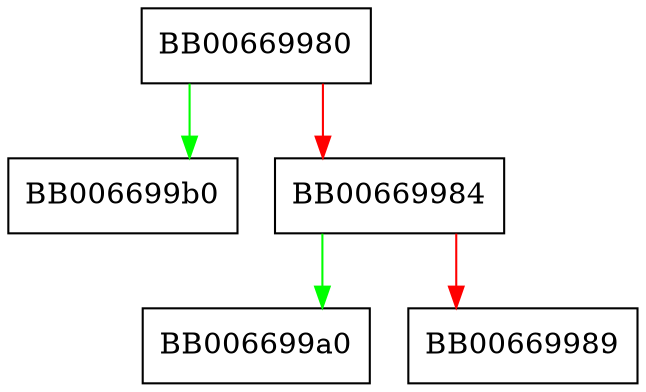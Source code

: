 digraph X509_PURPOSE_get0 {
  node [shape="box"];
  graph [splines=ortho];
  BB00669980 -> BB006699b0 [color="green"];
  BB00669980 -> BB00669984 [color="red"];
  BB00669984 -> BB006699a0 [color="green"];
  BB00669984 -> BB00669989 [color="red"];
}